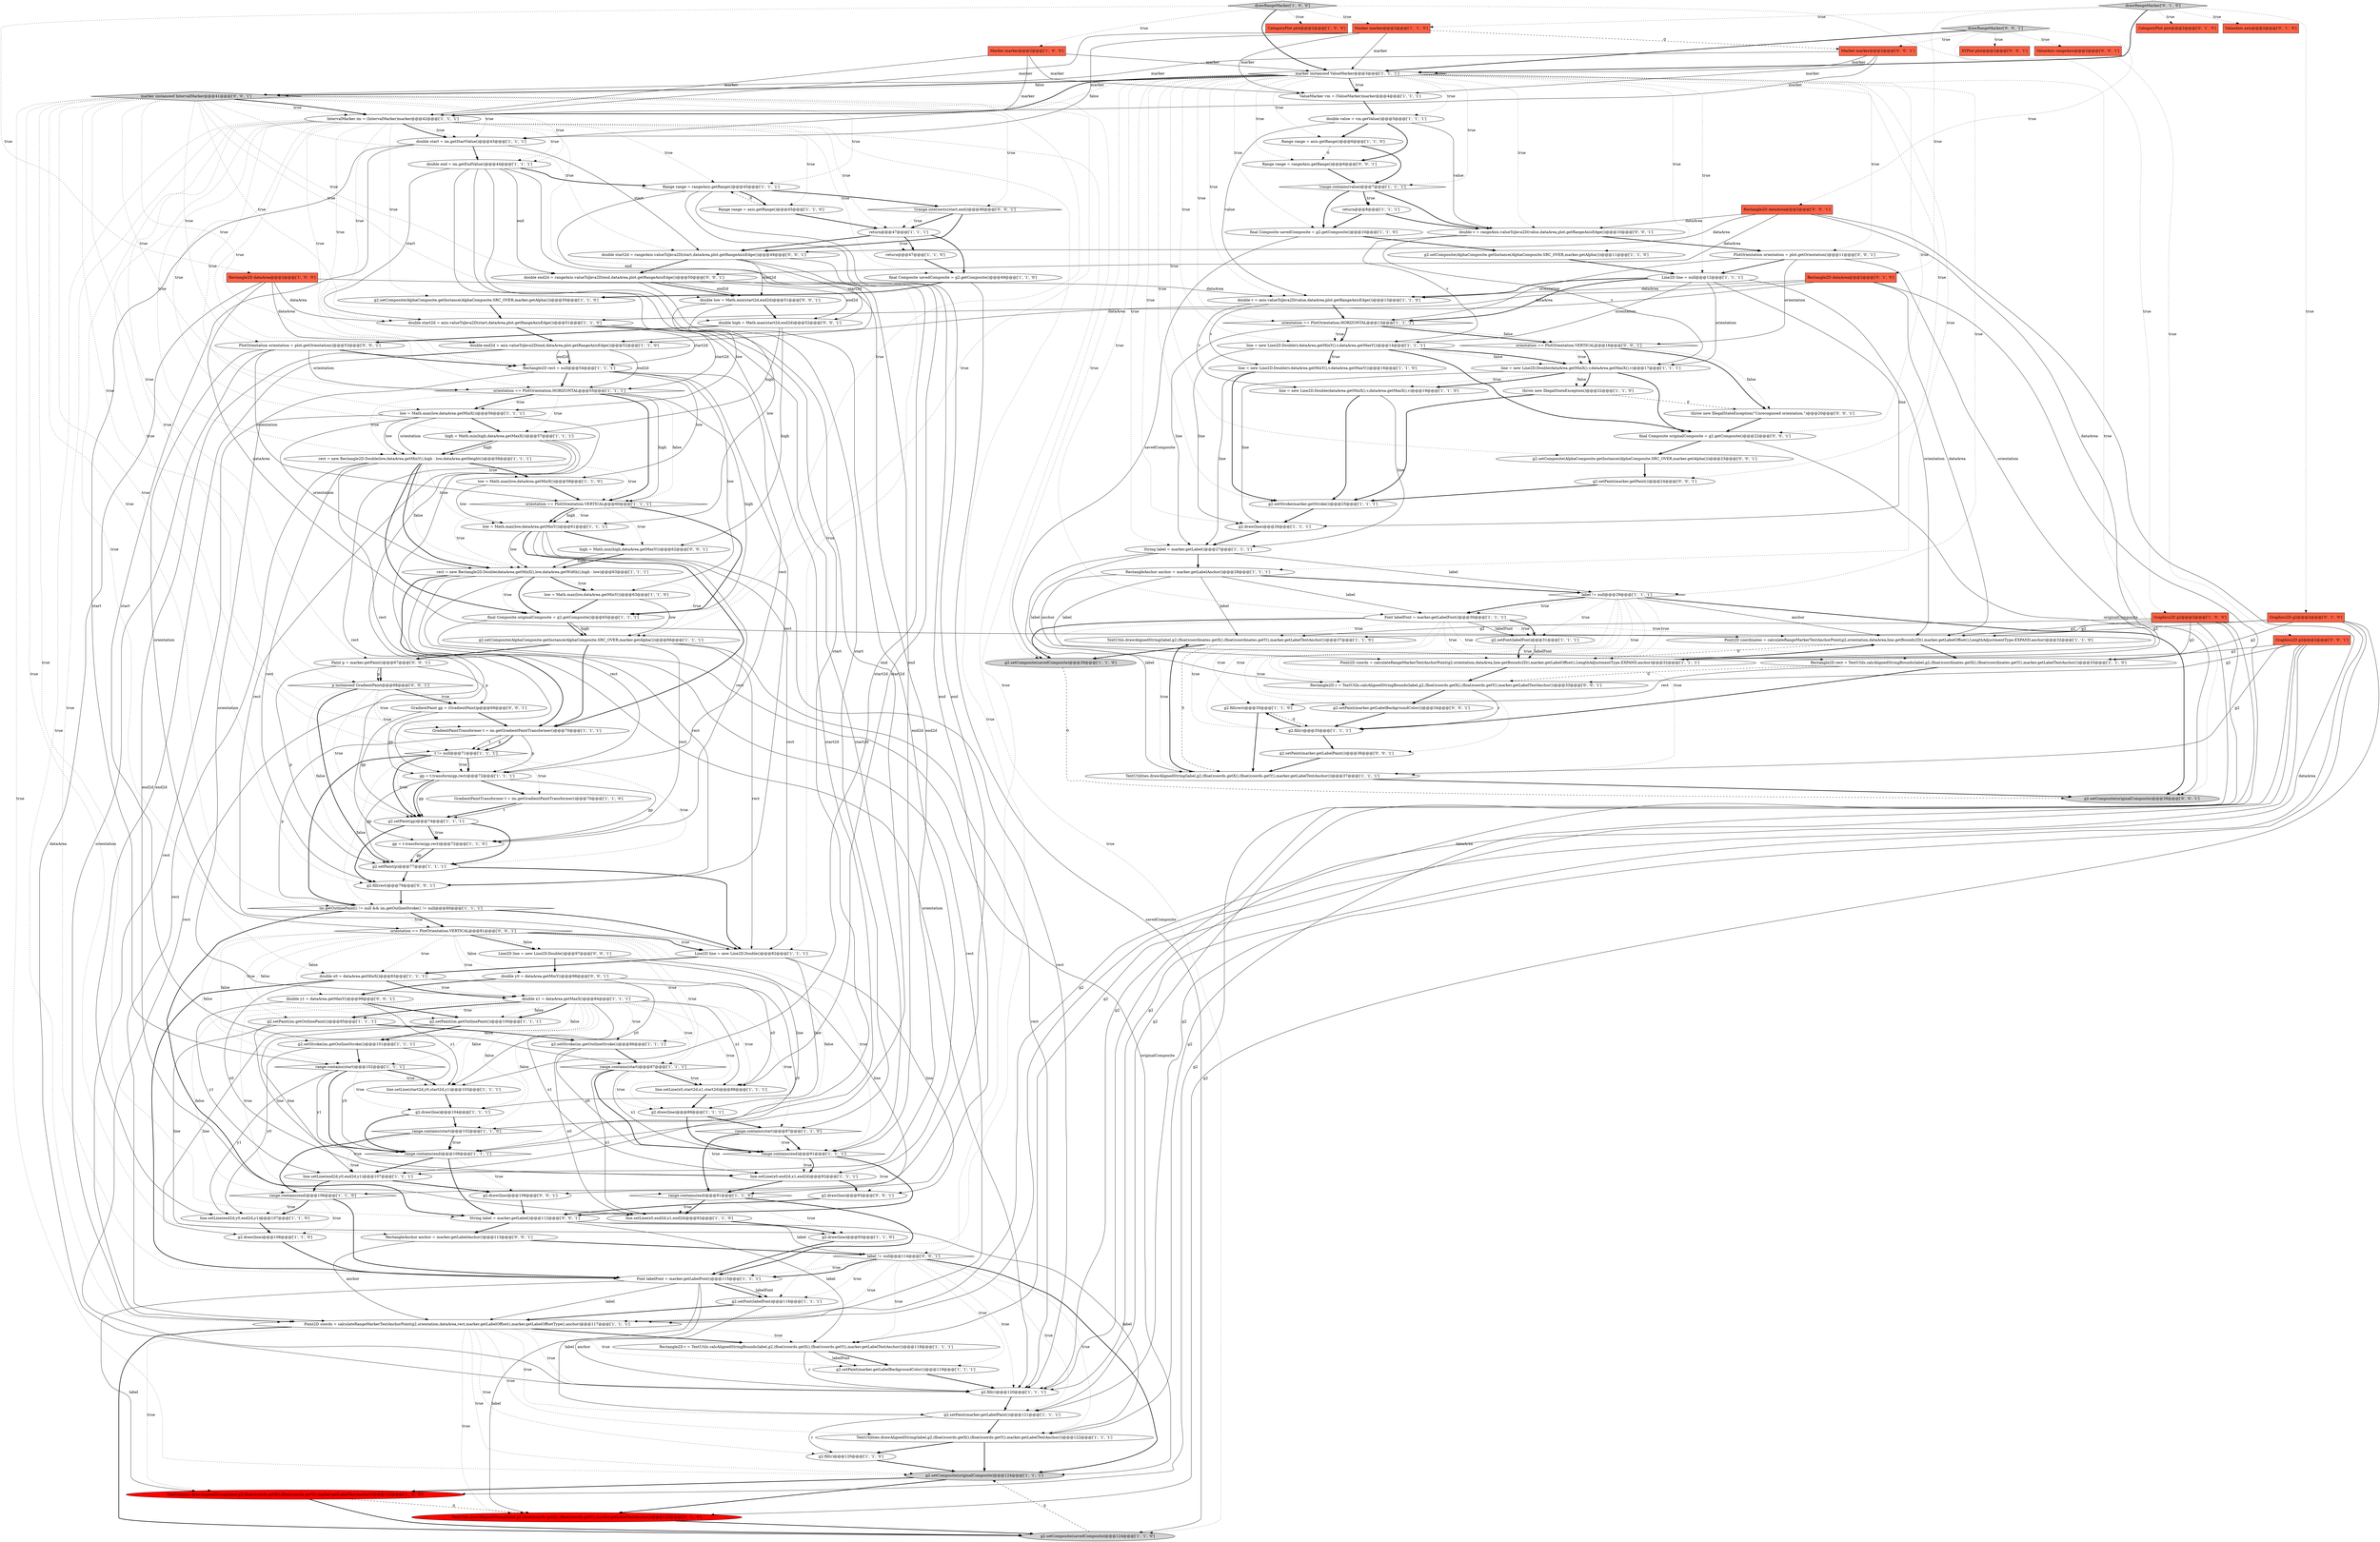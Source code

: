digraph {
4 [style = filled, label = "range.contains(end)@@@106@@@['1', '1', '1']", fillcolor = white, shape = diamond image = "AAA0AAABBB1BBB"];
8 [style = filled, label = "range.contains(end)@@@106@@@['1', '1', '0']", fillcolor = white, shape = diamond image = "AAA0AAABBB1BBB"];
105 [style = filled, label = "CategoryPlot plot@@@2@@@['0', '1', '0']", fillcolor = tomato, shape = box image = "AAA0AAABBB2BBB"];
95 [style = filled, label = "g2.fill(rect)@@@35@@@['1', '1', '0']", fillcolor = white, shape = ellipse image = "AAA0AAABBB1BBB"];
39 [style = filled, label = "Font labelFont = marker.getLabelFont()@@@115@@@['1', '1', '1']", fillcolor = white, shape = ellipse image = "AAA0AAABBB1BBB"];
112 [style = filled, label = "drawRangeMarker['0', '0', '1']", fillcolor = lightgray, shape = diamond image = "AAA0AAABBB3BBB"];
49 [style = filled, label = "Point2D coords = calculateRangeMarkerTextAnchorPoint(g2,orientation,dataArea,line.getBounds2D(),marker.getLabelOffset(),LengthAdjustmentType.EXPAND,anchor)@@@32@@@['1', '1', '1']", fillcolor = white, shape = ellipse image = "AAA0AAABBB1BBB"];
107 [style = filled, label = "drawRangeMarker['0', '1', '0']", fillcolor = lightgray, shape = diamond image = "AAA0AAABBB2BBB"];
147 [style = filled, label = "g2.setComposite(originalComposite)@@@39@@@['0', '0', '1']", fillcolor = lightgray, shape = ellipse image = "AAA0AAABBB3BBB"];
92 [style = filled, label = "line = new Line2D.Double(v,dataArea.getMinY(),v,dataArea.getMaxY())@@@14@@@['1', '1', '1']", fillcolor = white, shape = ellipse image = "AAA0AAABBB1BBB"];
46 [style = filled, label = "g2.setComposite(AlphaComposite.getInstance(AlphaComposite.SRC_OVER,marker.getAlpha()))@@@66@@@['1', '1', '1']", fillcolor = white, shape = ellipse image = "AAA0AAABBB1BBB"];
129 [style = filled, label = "marker instanceof IntervalMarker@@@41@@@['0', '0', '1']", fillcolor = lightgray, shape = diamond image = "AAA0AAABBB3BBB"];
132 [style = filled, label = "double start2d = rangeAxis.valueToJava2D(start,dataArea,plot.getRangeAxisEdge())@@@49@@@['0', '0', '1']", fillcolor = white, shape = ellipse image = "AAA0AAABBB3BBB"];
22 [style = filled, label = "range.contains(start)@@@102@@@['1', '1', '0']", fillcolor = white, shape = diamond image = "AAA0AAABBB1BBB"];
86 [style = filled, label = "rect = new Rectangle2D.Double(dataArea.getMinX(),low,dataArea.getWidth(),high - low)@@@63@@@['1', '1', '1']", fillcolor = white, shape = ellipse image = "AAA0AAABBB1BBB"];
94 [style = filled, label = "g2.setFont(labelFont)@@@31@@@['1', '1', '1']", fillcolor = white, shape = ellipse image = "AAA0AAABBB1BBB"];
61 [style = filled, label = "double x0 = dataArea.getMinX()@@@83@@@['1', '1', '1']", fillcolor = white, shape = ellipse image = "AAA0AAABBB1BBB"];
38 [style = filled, label = "return@@@47@@@['1', '1', '0']", fillcolor = white, shape = ellipse image = "AAA0AAABBB1BBB"];
75 [style = filled, label = "double x1 = dataArea.getMaxX()@@@84@@@['1', '1', '1']", fillcolor = white, shape = ellipse image = "AAA0AAABBB1BBB"];
100 [style = filled, label = "Marker marker@@@2@@@['1', '1', '0']", fillcolor = tomato, shape = box image = "AAA0AAABBB1BBB"];
84 [style = filled, label = "g2.setPaint(marker.getLabelPaint())@@@121@@@['1', '1', '1']", fillcolor = white, shape = ellipse image = "AAA0AAABBB1BBB"];
78 [style = filled, label = "double start2d = axis.valueToJava2D(start,dataArea,plot.getRangeAxisEdge())@@@51@@@['1', '1', '0']", fillcolor = white, shape = ellipse image = "AAA0AAABBB1BBB"];
131 [style = filled, label = "g2.setPaint(marker.getPaint())@@@24@@@['0', '0', '1']", fillcolor = white, shape = ellipse image = "AAA0AAABBB3BBB"];
146 [style = filled, label = "p instanceof GradientPaint@@@68@@@['0', '0', '1']", fillcolor = white, shape = diamond image = "AAA0AAABBB3BBB"];
136 [style = filled, label = "g2.draw(line)@@@108@@@['0', '0', '1']", fillcolor = white, shape = ellipse image = "AAA0AAABBB3BBB"];
109 [style = filled, label = "TextUtils.drawAlignedString(label,g2,(float)coords.getX(),(float)coords.getY(),marker.getLabelTextAnchor())@@@122@@@['0', '1', '0']", fillcolor = red, shape = ellipse image = "AAA1AAABBB2BBB"];
60 [style = filled, label = "TextUtilities.drawAlignedString(label,g2,(float)coords.getX(),(float)coords.getY(),marker.getLabelTextAnchor())@@@122@@@['1', '1', '1']", fillcolor = white, shape = ellipse image = "AAA0AAABBB1BBB"];
88 [style = filled, label = "GradientPaintTransformer t = im.getGradientPaintTransformer()@@@70@@@['1', '1', '1']", fillcolor = white, shape = ellipse image = "AAA0AAABBB1BBB"];
140 [style = filled, label = "Marker marker@@@2@@@['0', '0', '1']", fillcolor = tomato, shape = box image = "AAA0AAABBB3BBB"];
87 [style = filled, label = "Rectangle2D r = TextUtils.calcAlignedStringBounds(label,g2,(float)coords.getX(),(float)coords.getY(),marker.getLabelTextAnchor())@@@118@@@['1', '1', '1']", fillcolor = white, shape = ellipse image = "AAA0AAABBB1BBB"];
5 [style = filled, label = "Font labelFont = marker.getLabelFont()@@@30@@@['1', '1', '1']", fillcolor = white, shape = ellipse image = "AAA0AAABBB1BBB"];
44 [style = filled, label = "Range range = axis.getRange()@@@6@@@['1', '1', '0']", fillcolor = white, shape = ellipse image = "AAA0AAABBB1BBB"];
43 [style = filled, label = "g2.setPaint(im.getOutlinePaint())@@@100@@@['1', '1', '1']", fillcolor = white, shape = ellipse image = "AAA0AAABBB1BBB"];
11 [style = filled, label = "final Composite originalComposite = g2.getComposite()@@@65@@@['1', '1', '1']", fillcolor = white, shape = ellipse image = "AAA0AAABBB1BBB"];
137 [style = filled, label = "PlotOrientation orientation = plot.getOrientation()@@@53@@@['0', '0', '1']", fillcolor = white, shape = ellipse image = "AAA0AAABBB3BBB"];
31 [style = filled, label = "g2.draw(line)@@@26@@@['1', '1', '1']", fillcolor = white, shape = ellipse image = "AAA0AAABBB1BBB"];
121 [style = filled, label = "String label = marker.getLabel()@@@112@@@['0', '0', '1']", fillcolor = white, shape = ellipse image = "AAA0AAABBB3BBB"];
30 [style = filled, label = "Point2D coords = calculateRangeMarkerTextAnchorPoint(g2,orientation,dataArea,rect,marker.getLabelOffset(),marker.getLabelOffsetType(),anchor)@@@117@@@['1', '1', '1']", fillcolor = white, shape = ellipse image = "AAA0AAABBB1BBB"];
14 [style = filled, label = "g2.setStroke(marker.getStroke())@@@25@@@['1', '1', '1']", fillcolor = white, shape = ellipse image = "AAA0AAABBB1BBB"];
101 [style = filled, label = "final Composite savedComposite = g2.getComposite()@@@10@@@['1', '1', '0']", fillcolor = white, shape = ellipse image = "AAA0AAABBB1BBB"];
139 [style = filled, label = "Line2D line = new Line2D.Double()@@@97@@@['0', '0', '1']", fillcolor = white, shape = ellipse image = "AAA0AAABBB3BBB"];
54 [style = filled, label = "Line2D line = null@@@12@@@['1', '1', '1']", fillcolor = white, shape = ellipse image = "AAA0AAABBB1BBB"];
59 [style = filled, label = "low = Math.max(low,dataArea.getMinY())@@@61@@@['1', '1', '1']", fillcolor = white, shape = ellipse image = "AAA0AAABBB1BBB"];
67 [style = filled, label = "g2.setPaint(p)@@@77@@@['1', '1', '1']", fillcolor = white, shape = ellipse image = "AAA0AAABBB1BBB"];
66 [style = filled, label = "g2.draw(line)@@@89@@@['1', '1', '1']", fillcolor = white, shape = ellipse image = "AAA0AAABBB1BBB"];
81 [style = filled, label = "double end2d = axis.valueToJava2D(end,dataArea,plot.getRangeAxisEdge())@@@52@@@['1', '1', '0']", fillcolor = white, shape = ellipse image = "AAA0AAABBB1BBB"];
27 [style = filled, label = "g2.setPaint(gp)@@@74@@@['1', '1', '1']", fillcolor = white, shape = ellipse image = "AAA0AAABBB1BBB"];
134 [style = filled, label = "double high = Math.max(start2d,end2d)@@@52@@@['0', '0', '1']", fillcolor = white, shape = ellipse image = "AAA0AAABBB3BBB"];
3 [style = filled, label = "range.contains(start)@@@87@@@['1', '1', '1']", fillcolor = white, shape = diamond image = "AAA0AAABBB1BBB"];
34 [style = filled, label = "g2.fill(r)@@@35@@@['1', '1', '1']", fillcolor = white, shape = ellipse image = "AAA0AAABBB1BBB"];
120 [style = filled, label = "orientation == PlotOrientation.VERTICAL@@@81@@@['0', '0', '1']", fillcolor = white, shape = diamond image = "AAA0AAABBB3BBB"];
63 [style = filled, label = "Range range = rangeAxis.getRange()@@@45@@@['1', '1', '1']", fillcolor = white, shape = ellipse image = "AAA0AAABBB1BBB"];
104 [style = filled, label = "g2.draw(line)@@@93@@@['1', '1', '0']", fillcolor = white, shape = ellipse image = "AAA0AAABBB1BBB"];
142 [style = filled, label = "double y0 = dataArea.getMinY()@@@98@@@['0', '0', '1']", fillcolor = white, shape = ellipse image = "AAA0AAABBB3BBB"];
141 [style = filled, label = "double y1 = dataArea.getMaxY()@@@99@@@['0', '0', '1']", fillcolor = white, shape = ellipse image = "AAA0AAABBB3BBB"];
12 [style = filled, label = "range.contains(start)@@@87@@@['1', '1', '0']", fillcolor = white, shape = diamond image = "AAA0AAABBB1BBB"];
7 [style = filled, label = "ValueMarker vm = (ValueMarker)marker@@@4@@@['1', '1', '1']", fillcolor = white, shape = ellipse image = "AAA0AAABBB1BBB"];
23 [style = filled, label = "TextUtilities.drawAlignedString(label,g2,(float)coords.getX(),(float)coords.getY(),marker.getLabelTextAnchor())@@@122@@@['1', '0', '0']", fillcolor = red, shape = ellipse image = "AAA1AAABBB1BBB"];
29 [style = filled, label = "TextUtils.drawAlignedString(label,g2,(float)coordinates.getX(),(float)coordinates.getY(),marker.getLabelTextAnchor())@@@37@@@['1', '1', '0']", fillcolor = white, shape = ellipse image = "AAA0AAABBB1BBB"];
9 [style = filled, label = "g2.setStroke(im.getOutlineStroke())@@@101@@@['1', '1', '1']", fillcolor = white, shape = ellipse image = "AAA0AAABBB1BBB"];
144 [style = filled, label = "g2.fill(rect)@@@79@@@['0', '0', '1']", fillcolor = white, shape = ellipse image = "AAA0AAABBB3BBB"];
36 [style = filled, label = "im.getOutlinePaint() != null && im.getOutlineStroke() != null@@@80@@@['1', '1', '1']", fillcolor = white, shape = diamond image = "AAA0AAABBB1BBB"];
21 [style = filled, label = "orientation == PlotOrientation.HORIZONTAL@@@55@@@['1', '1', '1']", fillcolor = white, shape = diamond image = "AAA0AAABBB1BBB"];
37 [style = filled, label = "CategoryPlot plot@@@2@@@['1', '0', '0']", fillcolor = tomato, shape = box image = "AAA0AAABBB1BBB"];
124 [style = filled, label = "XYPlot plot@@@2@@@['0', '0', '1']", fillcolor = tomato, shape = box image = "AAA0AAABBB3BBB"];
113 [style = filled, label = "double v = rangeAxis.valueToJava2D(value,dataArea,plot.getRangeAxisEdge())@@@10@@@['0', '0', '1']", fillcolor = white, shape = ellipse image = "AAA0AAABBB3BBB"];
111 [style = filled, label = "g2.setPaint(marker.getLabelPaint())@@@36@@@['0', '0', '1']", fillcolor = white, shape = ellipse image = "AAA0AAABBB3BBB"];
114 [style = filled, label = "Paint p = marker.getPaint()@@@67@@@['0', '0', '1']", fillcolor = white, shape = ellipse image = "AAA0AAABBB3BBB"];
0 [style = filled, label = "line.setLine(x0,end2d,x1,end2d)@@@92@@@['1', '1', '0']", fillcolor = white, shape = ellipse image = "AAA0AAABBB1BBB"];
83 [style = filled, label = "return@@@8@@@['1', '1', '1']", fillcolor = white, shape = ellipse image = "AAA0AAABBB1BBB"];
91 [style = filled, label = "line.setLine(x0,start2d,x1,start2d)@@@88@@@['1', '1', '1']", fillcolor = white, shape = ellipse image = "AAA0AAABBB1BBB"];
48 [style = filled, label = "IntervalMarker im = (IntervalMarker)marker@@@42@@@['1', '1', '1']", fillcolor = white, shape = ellipse image = "AAA0AAABBB1BBB"];
110 [style = filled, label = "Graphics2D g2@@@2@@@['0', '1', '0']", fillcolor = tomato, shape = box image = "AAA0AAABBB2BBB"];
143 [style = filled, label = "final Composite originalComposite = g2.getComposite()@@@22@@@['0', '0', '1']", fillcolor = white, shape = ellipse image = "AAA0AAABBB3BBB"];
50 [style = filled, label = "low = Math.max(low,dataArea.getMinY())@@@63@@@['1', '1', '0']", fillcolor = white, shape = ellipse image = "AAA0AAABBB1BBB"];
96 [style = filled, label = "t != null@@@71@@@['1', '1', '1']", fillcolor = white, shape = diamond image = "AAA0AAABBB1BBB"];
25 [style = filled, label = "Rectangle2D rect = TextUtils.calcAlignedStringBounds(label,g2,(float)coordinates.getX(),(float)coordinates.getY(),marker.getLabelTextAnchor())@@@33@@@['1', '1', '0']", fillcolor = white, shape = ellipse image = "AAA0AAABBB1BBB"];
55 [style = filled, label = "TextUtilities.drawAlignedString(label,g2,(float)coords.getX(),(float)coords.getY(),marker.getLabelTextAnchor())@@@37@@@['1', '1', '1']", fillcolor = white, shape = ellipse image = "AAA0AAABBB1BBB"];
99 [style = filled, label = "Rectangle2D dataArea@@@2@@@['1', '0', '0']", fillcolor = tomato, shape = box image = "AAA0AAABBB1BBB"];
145 [style = filled, label = "double end2d = rangeAxis.valueToJava2D(end,dataArea,plot.getRangeAxisEdge())@@@50@@@['0', '0', '1']", fillcolor = white, shape = ellipse image = "AAA0AAABBB3BBB"];
15 [style = filled, label = "RectangleAnchor anchor = marker.getLabelAnchor()@@@28@@@['1', '1', '1']", fillcolor = white, shape = ellipse image = "AAA0AAABBB1BBB"];
52 [style = filled, label = "double start = im.getStartValue()@@@43@@@['1', '1', '1']", fillcolor = white, shape = ellipse image = "AAA0AAABBB1BBB"];
10 [style = filled, label = "Range range = axis.getRange()@@@45@@@['1', '1', '0']", fillcolor = white, shape = ellipse image = "AAA0AAABBB1BBB"];
128 [style = filled, label = "g2.setComposite(AlphaComposite.getInstance(AlphaComposite.SRC_OVER,marker.getAlpha()))@@@23@@@['0', '0', '1']", fillcolor = white, shape = ellipse image = "AAA0AAABBB3BBB"];
74 [style = filled, label = "high = Math.min(high,dataArea.getMaxX())@@@57@@@['1', '1', '1']", fillcolor = white, shape = ellipse image = "AAA0AAABBB1BBB"];
13 [style = filled, label = "orientation == PlotOrientation.VERTICAL@@@60@@@['1', '1', '1']", fillcolor = white, shape = diamond image = "AAA0AAABBB1BBB"];
28 [style = filled, label = "line.setLine(x0,end2d,x1,end2d)@@@92@@@['1', '1', '1']", fillcolor = white, shape = ellipse image = "AAA0AAABBB1BBB"];
56 [style = filled, label = "final Composite savedComposite = g2.getComposite()@@@49@@@['1', '1', '0']", fillcolor = white, shape = ellipse image = "AAA0AAABBB1BBB"];
68 [style = filled, label = "line.setLine(end2d,y0,end2d,y1)@@@107@@@['1', '1', '1']", fillcolor = white, shape = ellipse image = "AAA0AAABBB1BBB"];
138 [style = filled, label = "RectangleAnchor anchor = marker.getLabelAnchor()@@@113@@@['0', '0', '1']", fillcolor = white, shape = ellipse image = "AAA0AAABBB3BBB"];
148 [style = filled, label = "g2.draw(line)@@@93@@@['0', '0', '1']", fillcolor = white, shape = ellipse image = "AAA0AAABBB3BBB"];
133 [style = filled, label = "label != null@@@114@@@['0', '0', '1']", fillcolor = white, shape = diamond image = "AAA0AAABBB3BBB"];
45 [style = filled, label = "g2.fill(r)@@@120@@@['1', '1', '0']", fillcolor = white, shape = ellipse image = "AAA0AAABBB1BBB"];
18 [style = filled, label = "Graphics2D g2@@@2@@@['1', '0', '0']", fillcolor = tomato, shape = box image = "AAA0AAABBB1BBB"];
47 [style = filled, label = "g2.setPaint(im.getOutlinePaint())@@@85@@@['1', '1', '1']", fillcolor = white, shape = ellipse image = "AAA0AAABBB1BBB"];
116 [style = filled, label = "high = Math.min(high,dataArea.getMaxY())@@@62@@@['0', '0', '1']", fillcolor = white, shape = ellipse image = "AAA0AAABBB3BBB"];
58 [style = filled, label = "double end = im.getEndValue()@@@44@@@['1', '1', '1']", fillcolor = white, shape = ellipse image = "AAA0AAABBB1BBB"];
106 [style = filled, label = "Rectangle2D dataArea@@@2@@@['0', '1', '0']", fillcolor = tomato, shape = box image = "AAA0AAABBB2BBB"];
24 [style = filled, label = "line.setLine(start2d,y0,start2d,y1)@@@103@@@['1', '1', '1']", fillcolor = white, shape = ellipse image = "AAA0AAABBB1BBB"];
82 [style = filled, label = "g2.setFont(labelFont)@@@116@@@['1', '1', '1']", fillcolor = white, shape = ellipse image = "AAA0AAABBB1BBB"];
130 [style = filled, label = "ValueAxis rangeAxis@@@2@@@['0', '0', '1']", fillcolor = tomato, shape = box image = "AAA0AAABBB3BBB"];
19 [style = filled, label = "low = Math.max(low,dataArea.getMinX())@@@58@@@['1', '1', '0']", fillcolor = white, shape = ellipse image = "AAA0AAABBB1BBB"];
35 [style = filled, label = "Rectangle2D rect = null@@@54@@@['1', '1', '1']", fillcolor = white, shape = ellipse image = "AAA0AAABBB1BBB"];
102 [style = filled, label = "line = new Line2D.Double(dataArea.getMinX(),v,dataArea.getMaxX(),v)@@@19@@@['1', '1', '0']", fillcolor = white, shape = ellipse image = "AAA0AAABBB1BBB"];
122 [style = filled, label = "PlotOrientation orientation = plot.getOrientation()@@@11@@@['0', '0', '1']", fillcolor = white, shape = ellipse image = "AAA0AAABBB3BBB"];
97 [style = filled, label = "gp = t.transform(gp,rect)@@@72@@@['1', '1', '0']", fillcolor = white, shape = ellipse image = "AAA0AAABBB1BBB"];
17 [style = filled, label = "return@@@47@@@['1', '1', '1']", fillcolor = white, shape = ellipse image = "AAA0AAABBB1BBB"];
125 [style = filled, label = "orientation == PlotOrientation.VERTICAL@@@16@@@['0', '0', '1']", fillcolor = white, shape = diamond image = "AAA0AAABBB3BBB"];
80 [style = filled, label = "label != null@@@29@@@['1', '1', '1']", fillcolor = white, shape = diamond image = "AAA0AAABBB1BBB"];
149 [style = filled, label = "Range range = rangeAxis.getRange()@@@6@@@['0', '0', '1']", fillcolor = white, shape = ellipse image = "AAA0AAABBB3BBB"];
65 [style = filled, label = "throw new IllegalStateException()@@@22@@@['1', '1', '0']", fillcolor = white, shape = ellipse image = "AAA0AAABBB1BBB"];
126 [style = filled, label = "Rectangle2D dataArea@@@2@@@['0', '0', '1']", fillcolor = tomato, shape = box image = "AAA0AAABBB3BBB"];
71 [style = filled, label = "gp = t.transform(gp,rect)@@@72@@@['1', '1', '1']", fillcolor = white, shape = ellipse image = "AAA0AAABBB1BBB"];
90 [style = filled, label = "low = Math.max(low,dataArea.getMinX())@@@56@@@['1', '1', '1']", fillcolor = white, shape = ellipse image = "AAA0AAABBB1BBB"];
93 [style = filled, label = "g2.setComposite(savedComposite)@@@39@@@['1', '1', '0']", fillcolor = lightgray, shape = ellipse image = "AAA0AAABBB1BBB"];
69 [style = filled, label = "g2.draw(line)@@@108@@@['1', '1', '0']", fillcolor = white, shape = ellipse image = "AAA0AAABBB1BBB"];
33 [style = filled, label = "line.setLine(end2d,y0,end2d,y1)@@@107@@@['1', '1', '0']", fillcolor = white, shape = ellipse image = "AAA0AAABBB1BBB"];
2 [style = filled, label = "double value = vm.getValue()@@@5@@@['1', '1', '1']", fillcolor = white, shape = ellipse image = "AAA0AAABBB1BBB"];
53 [style = filled, label = "g2.setComposite(savedComposite)@@@124@@@['1', '1', '0']", fillcolor = lightgray, shape = ellipse image = "AAA0AAABBB1BBB"];
118 [style = filled, label = "!(range.intersects(start,end))@@@46@@@['0', '0', '1']", fillcolor = white, shape = diamond image = "AAA0AAABBB3BBB"];
98 [style = filled, label = "marker instanceof ValueMarker@@@3@@@['1', '1', '1']", fillcolor = white, shape = diamond image = "AAA0AAABBB1BBB"];
73 [style = filled, label = "orientation == PlotOrientation.HORIZONTAL@@@13@@@['1', '1', '1']", fillcolor = white, shape = diamond image = "AAA0AAABBB1BBB"];
119 [style = filled, label = "throw new IllegalStateException(\"Unrecognised orientation.\")@@@20@@@['0', '0', '1']", fillcolor = white, shape = ellipse image = "AAA0AAABBB3BBB"];
64 [style = filled, label = "g2.setComposite(originalComposite)@@@124@@@['1', '1', '1']", fillcolor = lightgray, shape = ellipse image = "AAA0AAABBB1BBB"];
108 [style = filled, label = "ValueAxis axis@@@2@@@['0', '1', '0']", fillcolor = tomato, shape = box image = "AAA0AAABBB2BBB"];
20 [style = filled, label = "String label = marker.getLabel()@@@27@@@['1', '1', '1']", fillcolor = white, shape = ellipse image = "AAA0AAABBB1BBB"];
40 [style = filled, label = "range.contains(end)@@@91@@@['1', '1', '1']", fillcolor = white, shape = diamond image = "AAA0AAABBB1BBB"];
135 [style = filled, label = "Graphics2D g2@@@2@@@['0', '0', '1']", fillcolor = tomato, shape = box image = "AAA0AAABBB3BBB"];
127 [style = filled, label = "GradientPaint gp = (GradientPaint)p@@@69@@@['0', '0', '1']", fillcolor = white, shape = ellipse image = "AAA0AAABBB3BBB"];
57 [style = filled, label = "line = new Line2D.Double(dataArea.getMinX(),v,dataArea.getMaxX(),v)@@@17@@@['1', '1', '1']", fillcolor = white, shape = ellipse image = "AAA0AAABBB1BBB"];
103 [style = filled, label = "double v = axis.valueToJava2D(value,dataArea,plot.getRangeAxisEdge())@@@13@@@['1', '1', '0']", fillcolor = white, shape = ellipse image = "AAA0AAABBB1BBB"];
123 [style = filled, label = "Rectangle2D r = TextUtils.calcAlignedStringBounds(label,g2,(float)coords.getX(),(float)coords.getY(),marker.getLabelTextAnchor())@@@33@@@['0', '0', '1']", fillcolor = white, shape = ellipse image = "AAA0AAABBB3BBB"];
51 [style = filled, label = "Line2D line = new Line2D.Double()@@@82@@@['1', '1', '1']", fillcolor = white, shape = ellipse image = "AAA0AAABBB1BBB"];
115 [style = filled, label = "g2.setPaint(marker.getLabelBackgroundColor())@@@34@@@['0', '0', '1']", fillcolor = white, shape = ellipse image = "AAA0AAABBB3BBB"];
6 [style = filled, label = "Point2D coordinates = calculateRangeMarkerTextAnchorPoint(g2,orientation,dataArea,line.getBounds2D(),marker.getLabelOffset(),LengthAdjustmentType.EXPAND,anchor)@@@32@@@['1', '1', '0']", fillcolor = white, shape = ellipse image = "AAA0AAABBB1BBB"];
89 [style = filled, label = "Marker marker@@@2@@@['1', '0', '0']", fillcolor = tomato, shape = box image = "AAA0AAABBB1BBB"];
62 [style = filled, label = "g2.setPaint(marker.getLabelBackgroundColor())@@@119@@@['1', '1', '1']", fillcolor = white, shape = ellipse image = "AAA0AAABBB1BBB"];
79 [style = filled, label = "GradientPaintTransformer t = im.getGradientPaintTransformer()@@@70@@@['1', '1', '0']", fillcolor = white, shape = ellipse image = "AAA0AAABBB1BBB"];
26 [style = filled, label = "rect = new Rectangle2D.Double(low,dataArea.getMinY(),high - low,dataArea.getHeight())@@@58@@@['1', '1', '1']", fillcolor = white, shape = ellipse image = "AAA0AAABBB1BBB"];
70 [style = filled, label = "range.contains(end)@@@91@@@['1', '1', '0']", fillcolor = white, shape = diamond image = "AAA0AAABBB1BBB"];
32 [style = filled, label = "g2.setStroke(im.getOutlineStroke())@@@86@@@['1', '1', '1']", fillcolor = white, shape = ellipse image = "AAA0AAABBB1BBB"];
85 [style = filled, label = "g2.draw(line)@@@104@@@['1', '1', '1']", fillcolor = white, shape = ellipse image = "AAA0AAABBB1BBB"];
16 [style = filled, label = "g2.setComposite(AlphaComposite.getInstance(AlphaComposite.SRC_OVER,marker.getAlpha()))@@@50@@@['1', '1', '0']", fillcolor = white, shape = ellipse image = "AAA0AAABBB1BBB"];
72 [style = filled, label = "g2.setComposite(AlphaComposite.getInstance(AlphaComposite.SRC_OVER,marker.getAlpha()))@@@11@@@['1', '1', '0']", fillcolor = white, shape = ellipse image = "AAA0AAABBB1BBB"];
117 [style = filled, label = "double low = Math.min(start2d,end2d)@@@51@@@['0', '0', '1']", fillcolor = white, shape = ellipse image = "AAA0AAABBB3BBB"];
76 [style = filled, label = "g2.fill(r)@@@120@@@['1', '1', '1']", fillcolor = white, shape = ellipse image = "AAA0AAABBB1BBB"];
41 [style = filled, label = "!range.contains(value)@@@7@@@['1', '1', '1']", fillcolor = white, shape = diamond image = "AAA0AAABBB1BBB"];
42 [style = filled, label = "drawRangeMarker['1', '0', '0']", fillcolor = lightgray, shape = diamond image = "AAA0AAABBB1BBB"];
1 [style = filled, label = "line = new Line2D.Double(v,dataArea.getMinY(),v,dataArea.getMaxY())@@@16@@@['1', '1', '0']", fillcolor = white, shape = ellipse image = "AAA0AAABBB1BBB"];
77 [style = filled, label = "range.contains(start)@@@102@@@['1', '1', '1']", fillcolor = white, shape = diamond image = "AAA0AAABBB1BBB"];
138->30 [style = solid, label="anchor"];
98->41 [style = dotted, label="true"];
8->69 [style = dotted, label="true"];
74->26 [style = bold, label=""];
75->22 [style = dotted, label="false"];
75->70 [style = dotted, label="true"];
25->34 [style = bold, label=""];
9->77 [style = bold, label=""];
110->76 [style = solid, label="g2"];
143->147 [style = solid, label="originalComposite"];
120->9 [style = dotted, label="false"];
79->27 [style = bold, label=""];
75->47 [style = dotted, label="true"];
113->122 [style = bold, label=""];
87->62 [style = bold, label=""];
39->82 [style = solid, label="labelFont"];
26->86 [style = dotted, label="false"];
88->36 [style = solid, label="p"];
133->82 [style = dotted, label="true"];
70->104 [style = dotted, label="true"];
22->4 [style = bold, label=""];
2->113 [style = solid, label="value"];
22->68 [style = dotted, label="true"];
21->26 [style = dotted, label="true"];
2->103 [style = solid, label="value"];
140->7 [style = solid, label="marker"];
75->85 [style = dotted, label="false"];
120->47 [style = dotted, label="true"];
75->3 [style = dotted, label="true"];
98->129 [style = bold, label=""];
5->29 [style = dotted, label="true"];
51->148 [style = solid, label="line"];
8->39 [style = bold, label=""];
45->64 [style = bold, label=""];
17->132 [style = bold, label=""];
77->33 [style = solid, label="y1"];
52->77 [style = solid, label="start"];
27->144 [style = bold, label=""];
113->57 [style = solid, label="v"];
48->82 [style = dotted, label="true"];
48->81 [style = dotted, label="true"];
54->6 [style = solid, label="orientation"];
23->109 [style = dashed, label="0"];
5->95 [style = dotted, label="true"];
89->7 [style = solid, label="marker"];
92->143 [style = bold, label=""];
41->83 [style = dotted, label="true"];
140->48 [style = solid, label="marker"];
82->76 [style = solid, label="anchor"];
129->121 [style = dotted, label="true"];
121->138 [style = bold, label=""];
107->108 [style = dotted, label="true"];
55->29 [style = bold, label=""];
74->97 [style = solid, label="rect"];
80->94 [style = dotted, label="true"];
13->86 [style = dotted, label="true"];
96->71 [style = bold, label=""];
39->109 [style = solid, label="label"];
78->35 [style = solid, label="start2d"];
51->66 [style = solid, label="line"];
80->34 [style = dotted, label="true"];
63->118 [style = bold, label=""];
3->66 [style = dotted, label="true"];
96->27 [style = dotted, label="true"];
16->78 [style = bold, label=""];
95->34 [style = dashed, label="0"];
63->81 [style = solid, label="end"];
35->50 [style = solid, label="low"];
98->122 [style = dotted, label="true"];
73->20 [style = solid, label="line"];
98->44 [style = dotted, label="true"];
95->55 [style = bold, label=""];
8->33 [style = dotted, label="true"];
4->68 [style = dotted, label="true"];
7->2 [style = bold, label=""];
75->9 [style = dotted, label="false"];
30->23 [style = dotted, label="true"];
44->41 [style = bold, label=""];
68->136 [style = bold, label=""];
56->53 [style = solid, label="savedComposite"];
67->51 [style = bold, label=""];
98->131 [style = dotted, label="true"];
111->55 [style = bold, label=""];
114->127 [style = solid, label="p"];
129->36 [style = dotted, label="true"];
5->94 [style = dotted, label="true"];
30->45 [style = dotted, label="true"];
59->51 [style = solid, label="rect"];
80->5 [style = dotted, label="true"];
146->127 [style = bold, label=""];
94->49 [style = bold, label=""];
74->26 [style = solid, label="high"];
18->6 [style = solid, label="g2"];
20->55 [style = solid, label="label"];
35->30 [style = solid, label="rect"];
26->30 [style = solid, label="rect"];
15->29 [style = solid, label="label"];
90->75 [style = solid, label="orientation"];
139->136 [style = solid, label="line"];
25->95 [style = solid, label="rect"];
29->93 [style = bold, label=""];
98->54 [style = dotted, label="true"];
48->56 [style = dotted, label="true"];
86->11 [style = dotted, label="true"];
2->149 [style = bold, label=""];
35->144 [style = solid, label="rect"];
129->48 [style = bold, label=""];
129->138 [style = dotted, label="true"];
112->135 [style = dotted, label="true"];
48->58 [style = dotted, label="true"];
81->35 [style = solid, label="end2d"];
128->131 [style = bold, label=""];
11->46 [style = solid, label="high"];
92->31 [style = solid, label="line"];
80->111 [style = dotted, label="true"];
48->96 [style = dotted, label="true"];
33->69 [style = bold, label=""];
112->130 [style = dotted, label="true"];
80->55 [style = dotted, label="true"];
49->6 [style = bold, label=""];
18->84 [style = solid, label="g2"];
98->48 [style = bold, label=""];
24->85 [style = bold, label=""];
98->73 [style = dotted, label="true"];
142->141 [style = bold, label=""];
129->133 [style = dotted, label="true"];
107->106 [style = dotted, label="true"];
35->71 [style = solid, label="rect"];
52->132 [style = solid, label="start"];
112->98 [style = bold, label=""];
83->113 [style = bold, label=""];
122->73 [style = solid, label="orientation"];
100->98 [style = solid, label="marker"];
132->24 [style = solid, label="start2d"];
80->147 [style = bold, label=""];
82->30 [style = bold, label=""];
129->145 [style = dotted, label="true"];
60->45 [style = bold, label=""];
64->23 [style = bold, label=""];
126->132 [style = solid, label="dataArea"];
86->30 [style = solid, label="rect"];
98->128 [style = dotted, label="true"];
50->11 [style = bold, label=""];
110->29 [style = solid, label="g2"];
34->95 [style = bold, label=""];
98->15 [style = dotted, label="true"];
68->8 [style = bold, label=""];
48->90 [style = dotted, label="true"];
120->61 [style = dotted, label="true"];
135->87 [style = solid, label="g2"];
126->145 [style = solid, label="dataArea"];
20->80 [style = solid, label="label"];
98->92 [style = dotted, label="true"];
101->93 [style = solid, label="savedComposite"];
113->92 [style = solid, label="v"];
121->133 [style = solid, label="label"];
48->53 [style = dotted, label="true"];
129->46 [style = dotted, label="true"];
26->19 [style = dotted, label="true"];
129->144 [style = dotted, label="true"];
17->38 [style = bold, label=""];
86->11 [style = bold, label=""];
85->4 [style = bold, label=""];
74->51 [style = solid, label="rect"];
61->75 [style = bold, label=""];
129->114 [style = dotted, label="true"];
118->17 [style = dotted, label="true"];
51->61 [style = bold, label=""];
48->74 [style = dotted, label="true"];
11->64 [style = solid, label="originalComposite"];
75->66 [style = dotted, label="true"];
58->12 [style = solid, label="start"];
75->47 [style = bold, label=""];
106->81 [style = solid, label="dataArea"];
75->24 [style = dotted, label="false"];
145->117 [style = bold, label=""];
133->87 [style = dotted, label="true"];
42->99 [style = dotted, label="true"];
63->8 [style = solid, label="end"];
35->19 [style = solid, label="low"];
42->89 [style = dotted, label="true"];
31->20 [style = bold, label=""];
125->57 [style = bold, label=""];
129->134 [style = dotted, label="true"];
32->3 [style = bold, label=""];
20->15 [style = bold, label=""];
80->6 [style = solid, label="anchor"];
48->21 [style = dotted, label="true"];
15->49 [style = solid, label="anchor"];
58->145 [style = solid, label="end"];
145->117 [style = solid, label="end2d"];
129->64 [style = dotted, label="true"];
73->125 [style = bold, label=""];
13->59 [style = dotted, label="true"];
98->113 [style = dotted, label="true"];
61->39 [style = bold, label=""];
90->74 [style = bold, label=""];
58->78 [style = solid, label="start"];
21->13 [style = solid, label="high"];
71->79 [style = bold, label=""];
5->6 [style = dotted, label="true"];
77->24 [style = dotted, label="true"];
98->7 [style = bold, label=""];
146->96 [style = dotted, label="true"];
76->84 [style = bold, label=""];
127->88 [style = bold, label=""];
126->30 [style = solid, label="dataArea"];
107->100 [style = dotted, label="true"];
35->21 [style = bold, label=""];
58->40 [style = solid, label="end"];
90->26 [style = solid, label="low"];
91->66 [style = bold, label=""];
58->63 [style = bold, label=""];
47->104 [style = solid, label="line"];
70->39 [style = bold, label=""];
5->34 [style = dotted, label="true"];
5->25 [style = dotted, label="true"];
21->11 [style = solid, label="high"];
48->30 [style = dotted, label="true"];
110->84 [style = solid, label="g2"];
41->113 [style = bold, label=""];
141->24 [style = solid, label="y1"];
74->76 [style = solid, label="rect"];
70->0 [style = bold, label=""];
57->65 [style = bold, label=""];
149->41 [style = bold, label=""];
25->123 [style = dashed, label="0"];
120->75 [style = dotted, label="true"];
40->148 [style = dotted, label="true"];
78->4 [style = solid, label="start2d"];
90->26 [style = solid, label="orientation"];
125->119 [style = bold, label=""];
120->139 [style = bold, label=""];
48->52 [style = dotted, label="true"];
75->91 [style = dotted, label="true"];
3->0 [style = solid, label="x1"];
48->16 [style = dotted, label="true"];
94->49 [style = solid, label="labelFont"];
71->27 [style = solid, label="gp"];
125->57 [style = dotted, label="true"];
84->60 [style = bold, label=""];
30->53 [style = bold, label=""];
92->1 [style = bold, label=""];
12->70 [style = bold, label=""];
100->52 [style = solid, label="marker"];
92->57 [style = bold, label=""];
117->90 [style = solid, label="low"];
58->22 [style = solid, label="start"];
129->137 [style = dotted, label="true"];
77->4 [style = bold, label=""];
66->12 [style = bold, label=""];
144->36 [style = bold, label=""];
99->78 [style = solid, label="dataArea"];
48->78 [style = dotted, label="true"];
47->32 [style = bold, label=""];
36->120 [style = bold, label=""];
80->115 [style = dotted, label="true"];
102->14 [style = bold, label=""];
98->129 [style = dotted, label="false"];
85->22 [style = bold, label=""];
148->121 [style = bold, label=""];
131->14 [style = bold, label=""];
15->25 [style = solid, label="label"];
34->111 [style = bold, label=""];
106->103 [style = solid, label="dataArea"];
109->53 [style = bold, label=""];
129->146 [style = dotted, label="true"];
54->92 [style = solid, label="orientation"];
46->88 [style = bold, label=""];
80->123 [style = dotted, label="true"];
146->127 [style = dotted, label="true"];
120->77 [style = dotted, label="false"];
133->76 [style = dotted, label="true"];
98->101 [style = dotted, label="true"];
88->96 [style = solid, label="t"];
4->136 [style = dotted, label="true"];
3->40 [style = bold, label=""];
75->91 [style = solid, label="x1"];
146->67 [style = bold, label=""];
78->40 [style = solid, label="start2d"];
142->68 [style = solid, label="y0"];
81->0 [style = solid, label="end2d"];
103->73 [style = bold, label=""];
120->43 [style = dotted, label="false"];
107->98 [style = bold, label=""];
46->114 [style = bold, label=""];
99->6 [style = solid, label="dataArea"];
90->86 [style = solid, label="orientation"];
12->28 [style = dotted, label="true"];
145->68 [style = solid, label="end2d"];
112->140 [style = dotted, label="true"];
75->77 [style = dotted, label="false"];
20->123 [style = solid, label="label"];
3->91 [style = bold, label=""];
1->14 [style = bold, label=""];
61->28 [style = solid, label="x0"];
81->21 [style = solid, label="end2d"];
5->55 [style = dotted, label="true"];
17->56 [style = bold, label=""];
123->115 [style = bold, label=""];
43->68 [style = solid, label="line"];
96->79 [style = dotted, label="true"];
88->71 [style = solid, label="p"];
89->98 [style = solid, label="marker"];
123->34 [style = solid, label="r"];
137->13 [style = solid, label="orientation"];
57->65 [style = dotted, label="false"];
134->137 [style = bold, label=""];
93->147 [style = dashed, label="0"];
121->60 [style = solid, label="label"];
98->14 [style = dotted, label="true"];
40->28 [style = dotted, label="true"];
120->141 [style = dotted, label="false"];
21->13 [style = dotted, label="false"];
121->87 [style = solid, label="label"];
61->75 [style = dotted, label="true"];
77->4 [style = solid, label="y1"];
137->30 [style = solid, label="orientation"];
10->17 [style = bold, label=""];
30->87 [style = dotted, label="true"];
11->46 [style = bold, label=""];
141->68 [style = solid, label="y1"];
42->100 [style = dotted, label="true"];
65->14 [style = bold, label=""];
136->121 [style = bold, label=""];
70->0 [style = dotted, label="true"];
22->8 [style = bold, label=""];
59->86 [style = solid, label="low"];
48->52 [style = bold, label=""];
46->97 [style = solid, label="rect"];
13->59 [style = bold, label=""];
12->40 [style = bold, label=""];
48->39 [style = dotted, label="true"];
98->149 [style = dotted, label="true"];
67->144 [style = bold, label=""];
2->44 [style = bold, label=""];
41->83 [style = bold, label=""];
21->74 [style = dotted, label="true"];
53->64 [style = dashed, label="0"];
4->121 [style = bold, label=""];
133->64 [style = bold, label=""];
98->103 [style = dotted, label="true"];
106->76 [style = solid, label="dataArea"];
57->102 [style = dotted, label="true"];
98->93 [style = dotted, label="true"];
26->86 [style = bold, label=""];
39->23 [style = solid, label="label"];
21->13 [style = bold, label=""];
21->90 [style = dotted, label="true"];
17->38 [style = dotted, label="true"];
79->27 [style = solid, label="t"];
133->39 [style = bold, label=""];
81->35 [style = bold, label=""];
98->80 [style = dotted, label="true"];
90->76 [style = solid, label="orientation"];
26->59 [style = dotted, label="true"];
96->67 [style = dotted, label="true"];
75->12 [style = dotted, label="true"];
114->146 [style = bold, label=""];
118->17 [style = bold, label=""];
127->71 [style = solid, label="gp"];
122->54 [style = bold, label=""];
40->121 [style = bold, label=""];
129->132 [style = dotted, label="true"];
63->70 [style = solid, label="end"];
54->31 [style = solid, label="line"];
98->48 [style = dotted, label="false"];
5->93 [style = bold, label=""];
39->30 [style = solid, label="label"];
52->58 [style = bold, label=""];
129->63 [style = dotted, label="true"];
19->13 [style = bold, label=""];
5->94 [style = bold, label=""];
135->60 [style = solid, label="g2"];
88->96 [style = solid, label="p"];
135->30 [style = solid, label="g2"];
132->145 [style = bold, label=""];
127->27 [style = solid, label="gp"];
129->11 [style = dotted, label="true"];
57->31 [style = solid, label="line"];
100->140 [style = dashed, label="0"];
98->72 [style = dotted, label="true"];
98->143 [style = dotted, label="true"];
8->33 [style = bold, label=""];
146->67 [style = dotted, label="false"];
36->51 [style = bold, label=""];
107->105 [style = dotted, label="true"];
27->97 [style = bold, label=""];
54->103 [style = bold, label=""];
30->84 [style = dotted, label="true"];
99->103 [style = solid, label="dataArea"];
28->148 [style = bold, label=""];
52->3 [style = solid, label="start"];
13->116 [style = dotted, label="true"];
145->28 [style = solid, label="end2d"];
137->21 [style = solid, label="orientation"];
55->147 [style = bold, label=""];
26->19 [style = bold, label=""];
43->9 [style = bold, label=""];
146->88 [style = dotted, label="true"];
133->84 [style = dotted, label="true"];
135->55 [style = solid, label="g2"];
110->25 [style = solid, label="g2"];
84->45 [style = solid, label="r"];
81->33 [style = solid, label="end2d"];
47->28 [style = solid, label="line"];
80->5 [style = bold, label=""];
42->18 [style = dotted, label="true"];
42->98 [style = bold, label=""];
73->125 [style = dotted, label="false"];
129->52 [style = dotted, label="true"];
59->97 [style = solid, label="rect"];
141->43 [style = bold, label=""];
39->82 [style = bold, label=""];
83->101 [style = bold, label=""];
89->52 [style = solid, label="marker"];
129->58 [style = dotted, label="true"];
96->36 [style = dotted, label="false"];
86->71 [style = solid, label="rect"];
100->7 [style = solid, label="marker"];
98->31 [style = dotted, label="true"];
112->124 [style = dotted, label="true"];
129->118 [style = dotted, label="true"];
100->48 [style = solid, label="marker"];
44->149 [style = dashed, label="0"];
104->39 [style = bold, label=""];
48->51 [style = dotted, label="true"];
40->28 [style = bold, label=""];
140->129 [style = solid, label="marker"];
132->134 [style = solid, label="start2d"];
28->70 [style = bold, label=""];
120->32 [style = dotted, label="true"];
46->76 [style = solid, label="rect"];
75->43 [style = dotted, label="false"];
36->120 [style = dotted, label="true"];
122->49 [style = solid, label="orientation"];
27->97 [style = dotted, label="true"];
134->116 [style = solid, label="high"];
75->43 [style = bold, label=""];
122->125 [style = solid, label="orientation"];
110->6 [style = solid, label="g2"];
0->104 [style = bold, label=""];
129->35 [style = dotted, label="true"];
23->53 [style = bold, label=""];
118->132 [style = bold, label=""];
116->86 [style = bold, label=""];
88->96 [style = bold, label=""];
4->68 [style = bold, label=""];
69->39 [style = bold, label=""];
18->25 [style = solid, label="g2"];
19->59 [style = solid, label="low"];
10->63 [style = dashed, label="0"];
48->17 [style = dotted, label="true"];
107->110 [style = dotted, label="true"];
30->109 [style = dotted, label="true"];
42->37 [style = dotted, label="true"];
77->85 [style = dotted, label="true"];
6->25 [style = bold, label=""];
3->40 [style = solid, label="x1"];
114->67 [style = solid, label="p"];
114->146 [style = solid, label="p"];
120->51 [style = dotted, label="true"];
12->40 [style = dotted, label="true"];
32->0 [style = solid, label="x0"];
18->23 [style = solid, label="g2"];
71->67 [style = solid, label="gp"];
96->36 [style = bold, label=""];
62->76 [style = bold, label=""];
15->80 [style = bold, label=""];
92->1 [style = dotted, label="true"];
132->91 [style = solid, label="start2d"];
26->13 [style = dotted, label="true"];
97->67 [style = bold, label=""];
5->94 [style = solid, label="labelFont"];
57->143 [style = bold, label=""];
120->40 [style = dotted, label="true"];
26->11 [style = bold, label=""];
59->88 [style = bold, label=""];
48->26 [style = dotted, label="true"];
59->116 [style = bold, label=""];
120->51 [style = bold, label=""];
36->121 [style = bold, label=""];
146->27 [style = dotted, label="true"];
96->27 [style = bold, label=""];
18->29 [style = solid, label="g2"];
73->92 [style = dotted, label="true"];
38->56 [style = bold, label=""];
126->113 [style = solid, label="dataArea"];
43->69 [style = solid, label="line"];
102->20 [style = solid, label="line"];
78->21 [style = solid, label="start2d"];
9->33 [style = solid, label="y0"];
27->67 [style = bold, label=""];
115->34 [style = bold, label=""];
75->28 [style = solid, label="x1"];
18->76 [style = solid, label="g2"];
129->48 [style = dotted, label="true"];
98->7 [style = dotted, label="true"];
87->76 [style = solid, label="r"];
142->24 [style = solid, label="y0"];
92->57 [style = dotted, label="false"];
126->49 [style = solid, label="dataArea"];
86->50 [style = dotted, label="true"];
112->126 [style = dotted, label="true"];
59->76 [style = solid, label="rect"];
3->91 [style = dotted, label="true"];
60->64 [style = bold, label=""];
5->49 [style = dotted, label="true"];
30->87 [style = bold, label=""];
13->11 [style = bold, label=""];
58->4 [style = solid, label="end"];
120->4 [style = dotted, label="false"];
98->5 [style = dotted, label="true"];
6->49 [style = dashed, label="0"];
137->35 [style = bold, label=""];
86->144 [style = solid, label="rect"];
71->97 [style = solid, label="gp"];
135->49 [style = solid, label="g2"];
117->59 [style = solid, label="low"];
96->71 [style = dotted, label="true"];
56->16 [style = bold, label=""];
134->74 [style = solid, label="high"];
26->71 [style = solid, label="rect"];
132->117 [style = solid, label="start2d"];
22->4 [style = dotted, label="true"];
101->72 [style = bold, label=""];
30->60 [style = dotted, label="true"];
57->102 [style = bold, label=""];
63->10 [style = bold, label=""];
26->144 [style = solid, label="rect"];
87->62 [style = solid, label="labelFont"];
145->134 [style = solid, label="end2d"];
54->73 [style = bold, label=""];
86->50 [style = bold, label=""];
9->4 [style = solid, label="y0"];
1->20 [style = solid, label="line"];
116->86 [style = solid, label="high"];
48->88 [style = dotted, label="true"];
125->119 [style = dotted, label="false"];
80->49 [style = dotted, label="true"];
50->46 [style = solid, label="low"];
86->46 [style = dotted, label="true"];
39->84 [style = solid, label="label"];
139->142 [style = bold, label=""];
77->24 [style = bold, label=""];
73->92 [style = bold, label=""];
48->10 [style = dotted, label="true"];
133->30 [style = dotted, label="true"];
120->139 [style = dotted, label="false"];
13->59 [style = solid, label="high"];
119->143 [style = bold, label=""];
99->81 [style = solid, label="dataArea"];
14->31 [style = bold, label=""];
106->78 [style = solid, label="dataArea"];
49->123 [style = bold, label=""];
48->35 [style = dotted, label="true"];
41->101 [style = bold, label=""];
98->20 [style = dotted, label="true"];
54->57 [style = solid, label="orientation"];
103->102 [style = solid, label="v"];
117->134 [style = bold, label=""];
65->119 [style = dashed, label="0"];
106->6 [style = solid, label="dataArea"];
98->2 [style = dotted, label="true"];
75->32 [style = dotted, label="true"];
78->81 [style = bold, label=""];
140->98 [style = solid, label="marker"];
64->109 [style = bold, label=""];
99->76 [style = solid, label="dataArea"];
129->21 [style = dotted, label="true"];
66->40 [style = bold, label=""];
97->67 [style = solid, label="gp"];
86->88 [style = bold, label=""];
15->5 [style = solid, label="label"];
30->76 [style = dotted, label="true"];
72->54 [style = bold, label=""];
48->61 [style = dotted, label="true"];
137->120 [style = solid, label="orientation"];
29->55 [style = dashed, label="0"];
46->51 [style = solid, label="rect"];
32->40 [style = solid, label="x0"];
133->39 [style = dotted, label="true"];
133->60 [style = dotted, label="true"];
30->62 [style = dotted, label="true"];
120->3 [style = dotted, label="true"];
30->64 [style = dotted, label="true"];
135->123 [style = solid, label="g2"];
139->85 [style = solid, label="line"];
98->147 [style = dotted, label="true"];
143->128 [style = bold, label=""];
89->48 [style = solid, label="marker"];
138->133 [style = bold, label=""];
71->27 [style = bold, label=""];
103->1 [style = solid, label="v"];
110->109 [style = solid, label="g2"];
120->142 [style = dotted, label="false"];
48->63 [style = dotted, label="true"];
21->90 [style = bold, label=""];
129->117 [style = dotted, label="true"];
133->62 [style = dotted, label="true"];
61->91 [style = solid, label="x0"];
75->8 [style = dotted, label="false"];
}
